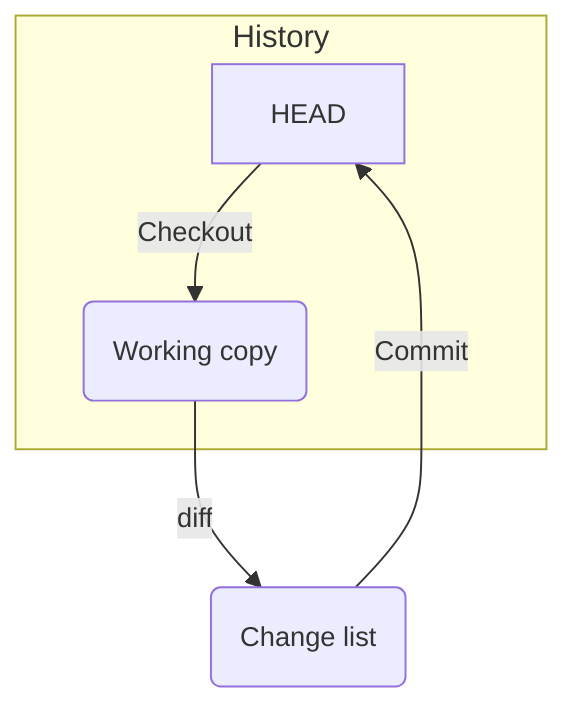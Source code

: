 %%{init: {'themeCSS':'.label foreignObject { font-size: 14px; }'}}%%
flowchart TD
subgraph History
  HEAD -->|Checkout| WC
end
WC(Working copy) -->|diff| CL(Change list)
CL -->|Commit| HEAD